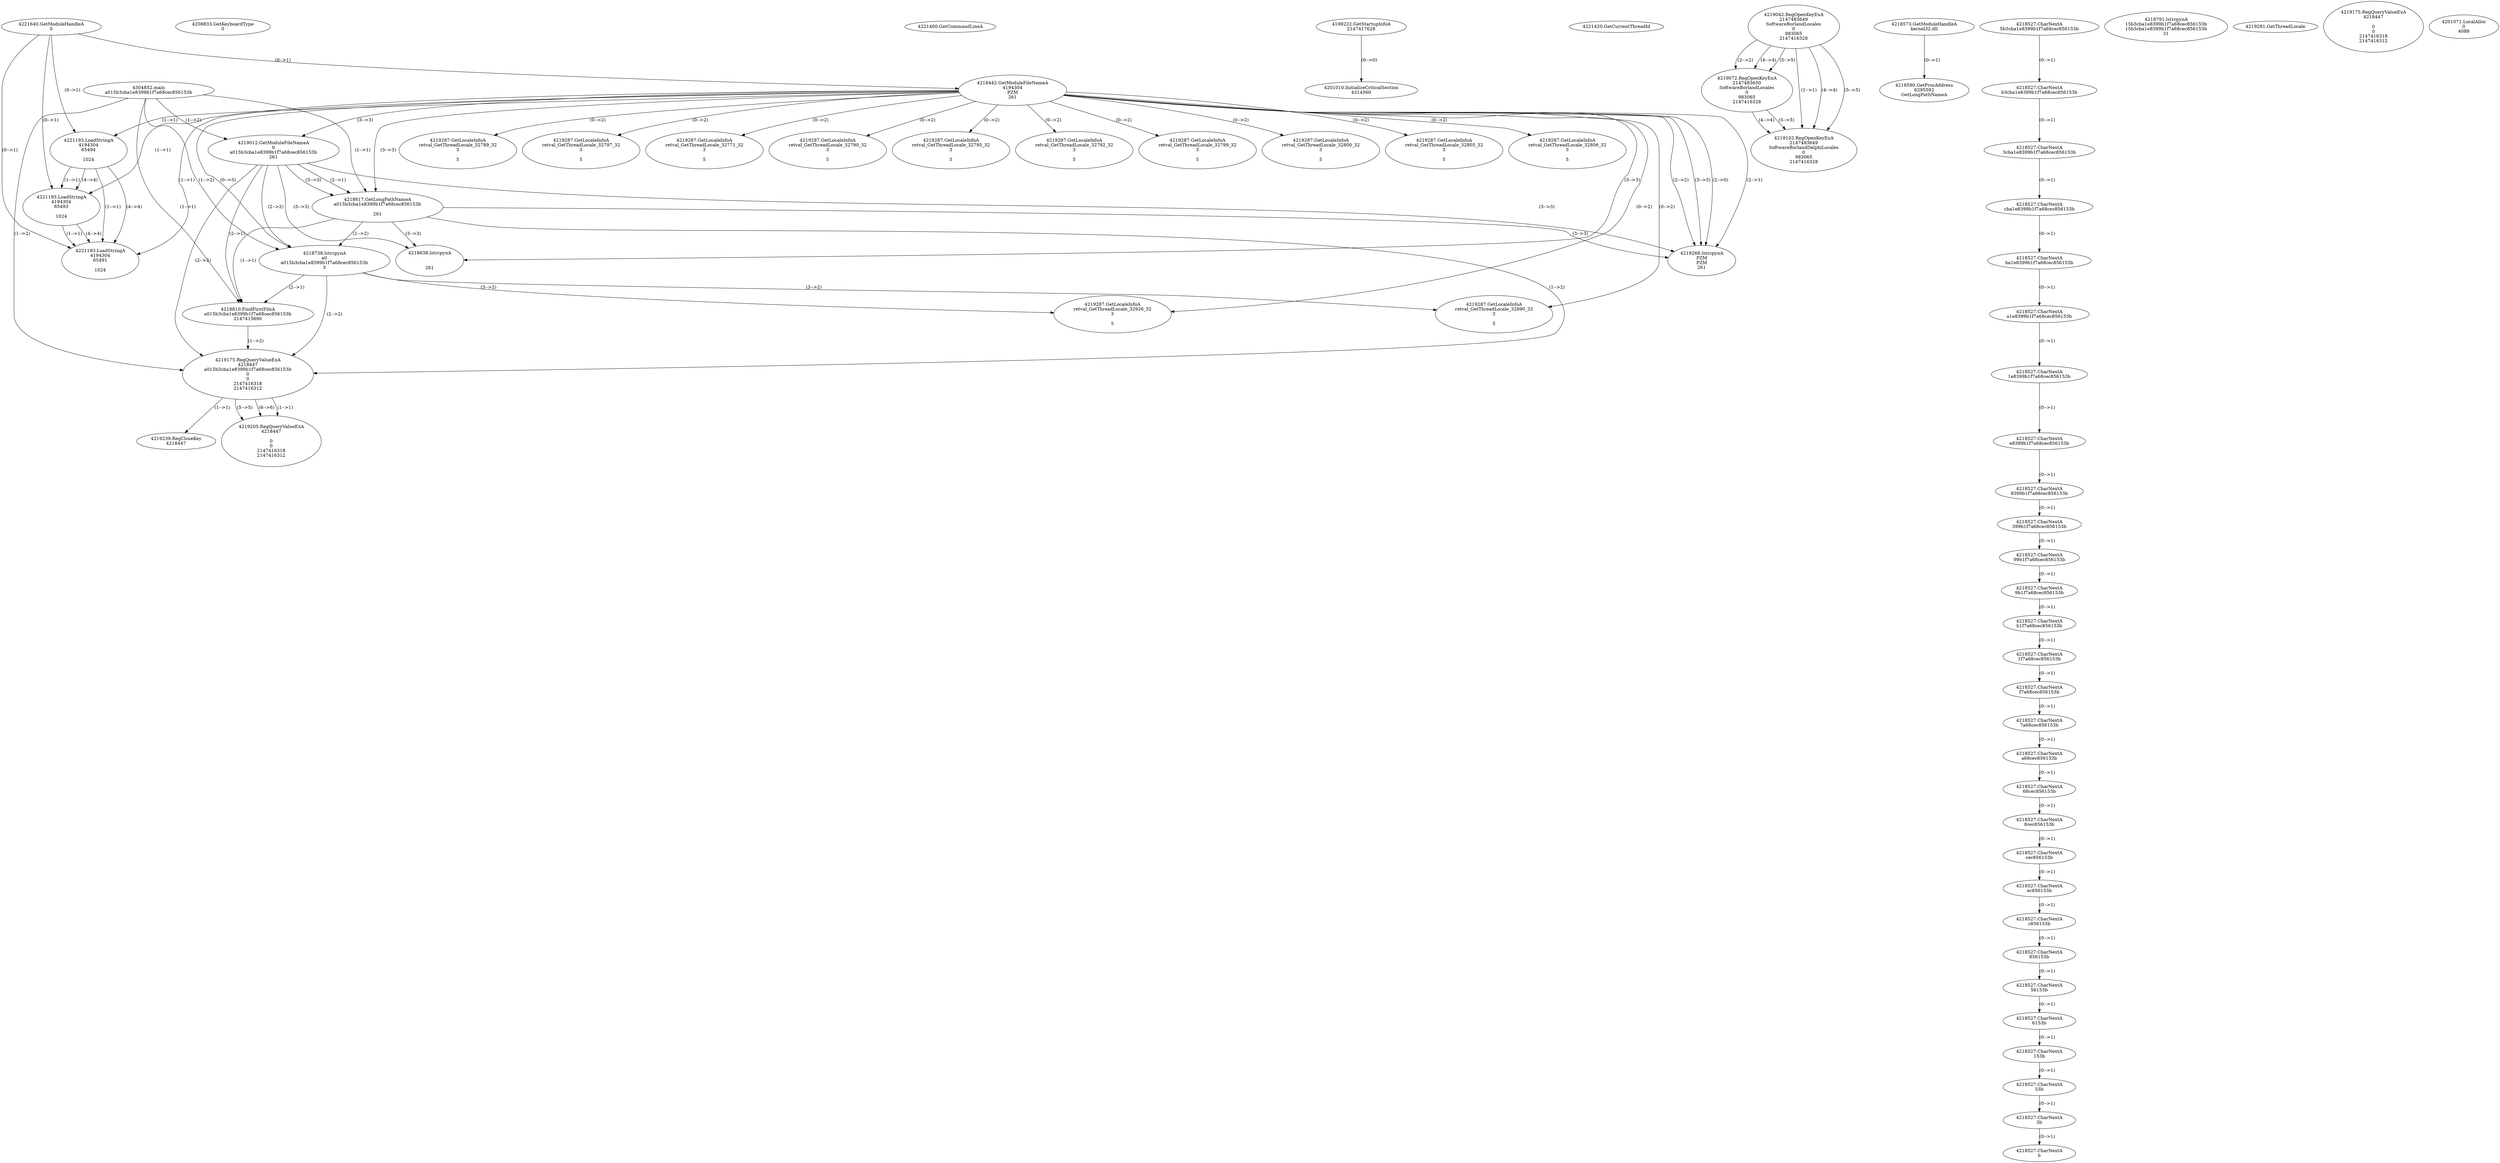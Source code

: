 // Global SCDG with merge call
digraph {
	0 [label="4304852.main
a015b3cba1e8399b1f7a68cec856153b"]
	1 [label="4221640.GetModuleHandleA
0"]
	2 [label="4208833.GetKeyboardType
0"]
	3 [label="4221400.GetCommandLineA
"]
	4 [label="4199222.GetStartupInfoA
2147417628"]
	5 [label="4221420.GetCurrentThreadId
"]
	6 [label="4218442.GetModuleFileNameA
4194304
PZM
261"]
	1 -> 6 [label="(0-->1)"]
	7 [label="4219012.GetModuleFileNameA
0
a015b3cba1e8399b1f7a68cec856153b
261"]
	0 -> 7 [label="(1-->2)"]
	6 -> 7 [label="(3-->3)"]
	8 [label="4219042.RegOpenKeyExA
2147483649
Software\Borland\Locales
0
983065
2147416328"]
	9 [label="4218573.GetModuleHandleA
kernel32.dll"]
	10 [label="4218590.GetProcAddress
6295592
GetLongPathNameA"]
	9 -> 10 [label="(0-->1)"]
	11 [label="4218617.GetLongPathNameA
a015b3cba1e8399b1f7a68cec856153b

261"]
	0 -> 11 [label="(1-->1)"]
	7 -> 11 [label="(2-->1)"]
	6 -> 11 [label="(3-->3)"]
	7 -> 11 [label="(3-->3)"]
	12 [label="4218738.lstrcpynA
a0
a015b3cba1e8399b1f7a68cec856153b
3"]
	0 -> 12 [label="(1-->2)"]
	7 -> 12 [label="(2-->2)"]
	11 -> 12 [label="(1-->2)"]
	6 -> 12 [label="(0-->3)"]
	13 [label="4218527.CharNextA
5b3cba1e8399b1f7a68cec856153b"]
	14 [label="4218527.CharNextA
b3cba1e8399b1f7a68cec856153b"]
	13 -> 14 [label="(0-->1)"]
	15 [label="4218527.CharNextA
3cba1e8399b1f7a68cec856153b"]
	14 -> 15 [label="(0-->1)"]
	16 [label="4218527.CharNextA
cba1e8399b1f7a68cec856153b"]
	15 -> 16 [label="(0-->1)"]
	17 [label="4218527.CharNextA
ba1e8399b1f7a68cec856153b"]
	16 -> 17 [label="(0-->1)"]
	18 [label="4218527.CharNextA
a1e8399b1f7a68cec856153b"]
	17 -> 18 [label="(0-->1)"]
	19 [label="4218527.CharNextA
1e8399b1f7a68cec856153b"]
	18 -> 19 [label="(0-->1)"]
	20 [label="4218527.CharNextA
e8399b1f7a68cec856153b"]
	19 -> 20 [label="(0-->1)"]
	21 [label="4218527.CharNextA
8399b1f7a68cec856153b"]
	20 -> 21 [label="(0-->1)"]
	22 [label="4218527.CharNextA
399b1f7a68cec856153b"]
	21 -> 22 [label="(0-->1)"]
	23 [label="4218527.CharNextA
99b1f7a68cec856153b"]
	22 -> 23 [label="(0-->1)"]
	24 [label="4218527.CharNextA
9b1f7a68cec856153b"]
	23 -> 24 [label="(0-->1)"]
	25 [label="4218527.CharNextA
b1f7a68cec856153b"]
	24 -> 25 [label="(0-->1)"]
	26 [label="4218527.CharNextA
1f7a68cec856153b"]
	25 -> 26 [label="(0-->1)"]
	27 [label="4218527.CharNextA
f7a68cec856153b"]
	26 -> 27 [label="(0-->1)"]
	28 [label="4218527.CharNextA
7a68cec856153b"]
	27 -> 28 [label="(0-->1)"]
	29 [label="4218527.CharNextA
a68cec856153b"]
	28 -> 29 [label="(0-->1)"]
	30 [label="4218527.CharNextA
68cec856153b"]
	29 -> 30 [label="(0-->1)"]
	31 [label="4218527.CharNextA
8cec856153b"]
	30 -> 31 [label="(0-->1)"]
	32 [label="4218527.CharNextA
cec856153b"]
	31 -> 32 [label="(0-->1)"]
	33 [label="4218527.CharNextA
ec856153b"]
	32 -> 33 [label="(0-->1)"]
	34 [label="4218527.CharNextA
c856153b"]
	33 -> 34 [label="(0-->1)"]
	35 [label="4218527.CharNextA
856153b"]
	34 -> 35 [label="(0-->1)"]
	36 [label="4218527.CharNextA
56153b"]
	35 -> 36 [label="(0-->1)"]
	37 [label="4218527.CharNextA
6153b"]
	36 -> 37 [label="(0-->1)"]
	38 [label="4218527.CharNextA
153b"]
	37 -> 38 [label="(0-->1)"]
	39 [label="4218527.CharNextA
53b"]
	38 -> 39 [label="(0-->1)"]
	40 [label="4218527.CharNextA
3b"]
	39 -> 40 [label="(0-->1)"]
	41 [label="4218527.CharNextA
b"]
	40 -> 41 [label="(0-->1)"]
	42 [label="4218791.lstrcpynA
15b3cba1e8399b1f7a68cec856153b
15b3cba1e8399b1f7a68cec856153b
31"]
	43 [label="4218810.FindFirstFileA
a015b3cba1e8399b1f7a68cec856153b
2147415690"]
	0 -> 43 [label="(1-->1)"]
	7 -> 43 [label="(2-->1)"]
	11 -> 43 [label="(1-->1)"]
	12 -> 43 [label="(2-->1)"]
	44 [label="4219175.RegQueryValueExA
4218447
a015b3cba1e8399b1f7a68cec856153b
0
0
2147416318
2147416312"]
	0 -> 44 [label="(1-->2)"]
	7 -> 44 [label="(2-->2)"]
	11 -> 44 [label="(1-->2)"]
	12 -> 44 [label="(2-->2)"]
	43 -> 44 [label="(1-->2)"]
	45 [label="4219239.RegCloseKey
4218447"]
	44 -> 45 [label="(1-->1)"]
	46 [label="4219268.lstrcpynA
PZM
PZM
261"]
	6 -> 46 [label="(2-->1)"]
	6 -> 46 [label="(2-->2)"]
	6 -> 46 [label="(3-->3)"]
	7 -> 46 [label="(3-->3)"]
	11 -> 46 [label="(3-->3)"]
	6 -> 46 [label="(2-->0)"]
	47 [label="4219281.GetThreadLocale
"]
	48 [label="4219287.GetLocaleInfoA
retval_GetThreadLocale_32890_32
3

5"]
	6 -> 48 [label="(0-->2)"]
	12 -> 48 [label="(3-->2)"]
	49 [label="4221193.LoadStringA
4194304
65494

1024"]
	1 -> 49 [label="(0-->1)"]
	6 -> 49 [label="(1-->1)"]
	50 [label="4221193.LoadStringA
4194304
65493

1024"]
	1 -> 50 [label="(0-->1)"]
	6 -> 50 [label="(1-->1)"]
	49 -> 50 [label="(1-->1)"]
	49 -> 50 [label="(4-->4)"]
	51 [label="4219072.RegOpenKeyExA
2147483650
Software\Borland\Locales
0
983065
2147416328"]
	8 -> 51 [label="(2-->2)"]
	8 -> 51 [label="(4-->4)"]
	8 -> 51 [label="(5-->5)"]
	52 [label="4219205.RegQueryValueExA
4218447

0
0
2147416318
2147416312"]
	44 -> 52 [label="(1-->1)"]
	44 -> 52 [label="(5-->5)"]
	44 -> 52 [label="(6-->6)"]
	53 [label="4219287.GetLocaleInfoA
retval_GetThreadLocale_32926_32
3

5"]
	6 -> 53 [label="(0-->2)"]
	12 -> 53 [label="(3-->2)"]
	54 [label="4218638.lstrcpynA


261"]
	6 -> 54 [label="(3-->3)"]
	7 -> 54 [label="(3-->3)"]
	11 -> 54 [label="(3-->3)"]
	55 [label="4219175.RegQueryValueExA
4218447

0
0
2147416318
2147416312"]
	56 [label="4219287.GetLocaleInfoA
retval_GetThreadLocale_32789_32
3

5"]
	6 -> 56 [label="(0-->2)"]
	57 [label="4201010.InitializeCriticalSection
4314560"]
	4 -> 57 [label="(0-->0)"]
	58 [label="4201071.LocalAlloc
0
4088"]
	59 [label="4219287.GetLocaleInfoA
retval_GetThreadLocale_32797_32
3

5"]
	6 -> 59 [label="(0-->2)"]
	60 [label="4221193.LoadStringA
4194304
65491

1024"]
	1 -> 60 [label="(0-->1)"]
	6 -> 60 [label="(1-->1)"]
	49 -> 60 [label="(1-->1)"]
	50 -> 60 [label="(1-->1)"]
	49 -> 60 [label="(4-->4)"]
	50 -> 60 [label="(4-->4)"]
	61 [label="4219102.RegOpenKeyExA
2147483649
Software\Borland\Delphi\Locales
0
983065
2147416328"]
	8 -> 61 [label="(1-->1)"]
	8 -> 61 [label="(4-->4)"]
	51 -> 61 [label="(4-->4)"]
	8 -> 61 [label="(5-->5)"]
	51 -> 61 [label="(5-->5)"]
	62 [label="4219287.GetLocaleInfoA
retval_GetThreadLocale_32771_32
3

5"]
	6 -> 62 [label="(0-->2)"]
	63 [label="4219287.GetLocaleInfoA
retval_GetThreadLocale_32790_32
3

5"]
	6 -> 63 [label="(0-->2)"]
	64 [label="4219287.GetLocaleInfoA
retval_GetThreadLocale_32795_32
3

5"]
	6 -> 64 [label="(0-->2)"]
	65 [label="4219287.GetLocaleInfoA
retval_GetThreadLocale_32792_32
3

5"]
	6 -> 65 [label="(0-->2)"]
	66 [label="4219287.GetLocaleInfoA
retval_GetThreadLocale_32799_32
3

5"]
	6 -> 66 [label="(0-->2)"]
	67 [label="4219287.GetLocaleInfoA
retval_GetThreadLocale_32800_32
3

5"]
	6 -> 67 [label="(0-->2)"]
	68 [label="4219287.GetLocaleInfoA
retval_GetThreadLocale_32805_32
3

5"]
	6 -> 68 [label="(0-->2)"]
	69 [label="4219287.GetLocaleInfoA
retval_GetThreadLocale_32806_32
3

5"]
	6 -> 69 [label="(0-->2)"]
}
